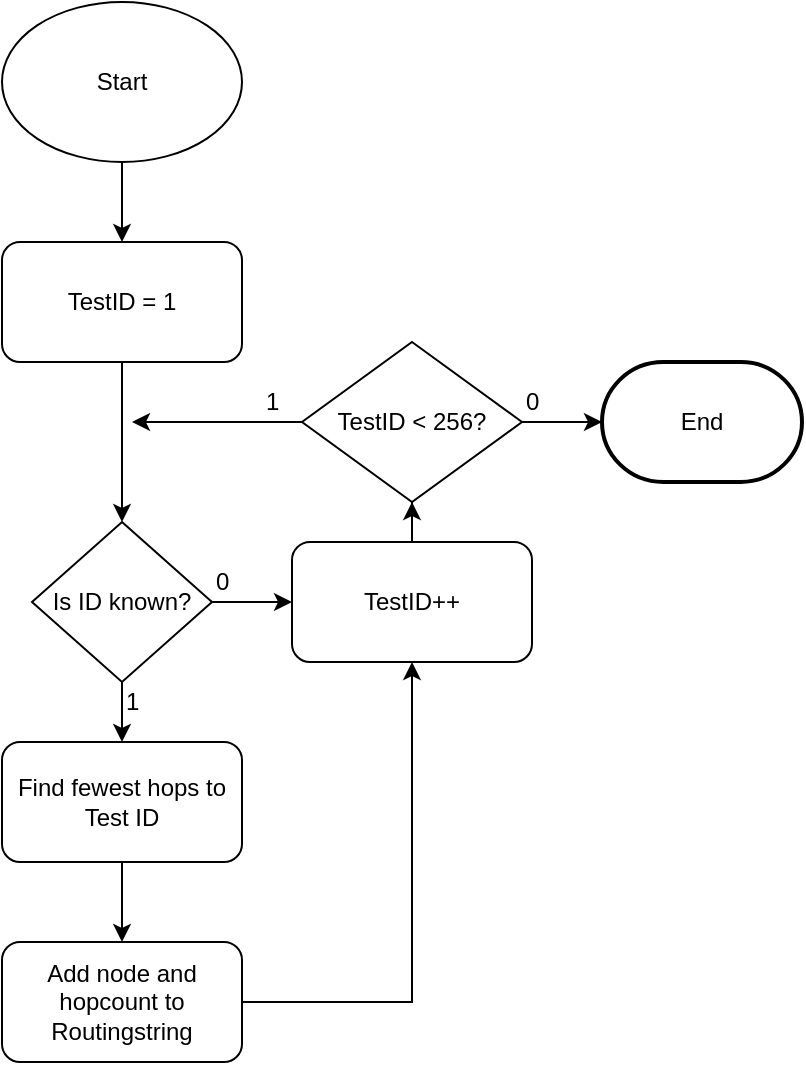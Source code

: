 <mxfile version="12.1.0" type="device" pages="1"><diagram id="Qqbso0LaVIgLiElVRIn7" name="Page-1"><mxGraphModel dx="446" dy="805" grid="1" gridSize="10" guides="1" tooltips="1" connect="1" arrows="1" fold="1" page="1" pageScale="1" pageWidth="850" pageHeight="1100" math="0" shadow="0"><root><mxCell id="0"/><mxCell id="1" parent="0"/><mxCell id="a-cDLQlSw5WAjQPPlAYD-20" value="" style="edgeStyle=orthogonalEdgeStyle;rounded=0;orthogonalLoop=1;jettySize=auto;html=1;" edge="1" parent="1" source="a-cDLQlSw5WAjQPPlAYD-1" target="a-cDLQlSw5WAjQPPlAYD-2"><mxGeometry relative="1" as="geometry"/></mxCell><mxCell id="a-cDLQlSw5WAjQPPlAYD-1" value="Start" style="ellipse;whiteSpace=wrap;html=1;" vertex="1" parent="1"><mxGeometry x="365" y="30" width="120" height="80" as="geometry"/></mxCell><mxCell id="a-cDLQlSw5WAjQPPlAYD-23" value="" style="edgeStyle=orthogonalEdgeStyle;rounded=0;orthogonalLoop=1;jettySize=auto;html=1;" edge="1" parent="1" source="a-cDLQlSw5WAjQPPlAYD-2" target="a-cDLQlSw5WAjQPPlAYD-3"><mxGeometry relative="1" as="geometry"/></mxCell><mxCell id="a-cDLQlSw5WAjQPPlAYD-2" value="TestID = 1" style="rounded=1;whiteSpace=wrap;html=1;" vertex="1" parent="1"><mxGeometry x="365" y="150" width="120" height="60" as="geometry"/></mxCell><mxCell id="a-cDLQlSw5WAjQPPlAYD-12" value="" style="edgeStyle=orthogonalEdgeStyle;rounded=0;orthogonalLoop=1;jettySize=auto;html=1;" edge="1" parent="1" source="a-cDLQlSw5WAjQPPlAYD-3" target="a-cDLQlSw5WAjQPPlAYD-4"><mxGeometry relative="1" as="geometry"/></mxCell><mxCell id="a-cDLQlSw5WAjQPPlAYD-26" value="" style="edgeStyle=orthogonalEdgeStyle;rounded=0;orthogonalLoop=1;jettySize=auto;html=1;" edge="1" parent="1" source="a-cDLQlSw5WAjQPPlAYD-3" target="a-cDLQlSw5WAjQPPlAYD-8"><mxGeometry relative="1" as="geometry"/></mxCell><mxCell id="a-cDLQlSw5WAjQPPlAYD-3" value="Is ID known?" style="rhombus;whiteSpace=wrap;html=1;" vertex="1" parent="1"><mxGeometry x="380" y="290" width="90" height="80" as="geometry"/></mxCell><mxCell id="a-cDLQlSw5WAjQPPlAYD-7" value="" style="edgeStyle=orthogonalEdgeStyle;rounded=0;orthogonalLoop=1;jettySize=auto;html=1;" edge="1" parent="1" source="a-cDLQlSw5WAjQPPlAYD-4" target="a-cDLQlSw5WAjQPPlAYD-6"><mxGeometry relative="1" as="geometry"/></mxCell><mxCell id="a-cDLQlSw5WAjQPPlAYD-4" value="Find fewest hops to Test ID" style="rounded=1;whiteSpace=wrap;html=1;" vertex="1" parent="1"><mxGeometry x="365" y="400" width="120" height="60" as="geometry"/></mxCell><mxCell id="a-cDLQlSw5WAjQPPlAYD-9" value="" style="edgeStyle=orthogonalEdgeStyle;rounded=0;orthogonalLoop=1;jettySize=auto;html=1;" edge="1" parent="1" source="a-cDLQlSw5WAjQPPlAYD-6" target="a-cDLQlSw5WAjQPPlAYD-8"><mxGeometry relative="1" as="geometry"/></mxCell><mxCell id="a-cDLQlSw5WAjQPPlAYD-6" value="Add node and hopcount to Routingstring" style="rounded=1;whiteSpace=wrap;html=1;" vertex="1" parent="1"><mxGeometry x="365" y="500" width="120" height="60" as="geometry"/></mxCell><mxCell id="a-cDLQlSw5WAjQPPlAYD-17" value="" style="edgeStyle=orthogonalEdgeStyle;rounded=0;orthogonalLoop=1;jettySize=auto;html=1;" edge="1" parent="1" source="a-cDLQlSw5WAjQPPlAYD-8" target="a-cDLQlSw5WAjQPPlAYD-15"><mxGeometry relative="1" as="geometry"/></mxCell><mxCell id="a-cDLQlSw5WAjQPPlAYD-8" value="TestID++" style="rounded=1;whiteSpace=wrap;html=1;" vertex="1" parent="1"><mxGeometry x="510" y="300" width="120" height="60" as="geometry"/></mxCell><mxCell id="a-cDLQlSw5WAjQPPlAYD-24" style="edgeStyle=orthogonalEdgeStyle;rounded=0;orthogonalLoop=1;jettySize=auto;html=1;exitX=0;exitY=0.5;exitDx=0;exitDy=0;" edge="1" parent="1" source="a-cDLQlSw5WAjQPPlAYD-15"><mxGeometry relative="1" as="geometry"><mxPoint x="430" y="240" as="targetPoint"/></mxGeometry></mxCell><mxCell id="a-cDLQlSw5WAjQPPlAYD-25" value="" style="edgeStyle=orthogonalEdgeStyle;rounded=0;orthogonalLoop=1;jettySize=auto;html=1;" edge="1" parent="1" source="a-cDLQlSw5WAjQPPlAYD-15" target="a-cDLQlSw5WAjQPPlAYD-18"><mxGeometry relative="1" as="geometry"/></mxCell><mxCell id="a-cDLQlSw5WAjQPPlAYD-15" value="TestID &amp;lt; 256?" style="rhombus;whiteSpace=wrap;html=1;" vertex="1" parent="1"><mxGeometry x="515" y="200" width="110" height="80" as="geometry"/></mxCell><mxCell id="a-cDLQlSw5WAjQPPlAYD-18" value="End" style="strokeWidth=2;html=1;shape=mxgraph.flowchart.terminator;whiteSpace=wrap;" vertex="1" parent="1"><mxGeometry x="665" y="210" width="100" height="60" as="geometry"/></mxCell><mxCell id="a-cDLQlSw5WAjQPPlAYD-22" value="1" style="text;html=1;resizable=0;points=[];autosize=1;align=left;verticalAlign=top;spacingTop=-4;" vertex="1" parent="1"><mxGeometry x="425" y="370" width="20" height="20" as="geometry"/></mxCell><mxCell id="a-cDLQlSw5WAjQPPlAYD-27" value="1" style="text;html=1;resizable=0;points=[];autosize=1;align=left;verticalAlign=top;spacingTop=-4;" vertex="1" parent="1"><mxGeometry x="495" y="220" width="20" height="20" as="geometry"/></mxCell><mxCell id="a-cDLQlSw5WAjQPPlAYD-28" value="0" style="text;html=1;resizable=0;points=[];autosize=1;align=left;verticalAlign=top;spacingTop=-4;" vertex="1" parent="1"><mxGeometry x="470" y="310" width="20" height="20" as="geometry"/></mxCell><mxCell id="a-cDLQlSw5WAjQPPlAYD-29" value="0" style="text;html=1;resizable=0;points=[];autosize=1;align=left;verticalAlign=top;spacingTop=-4;" vertex="1" parent="1"><mxGeometry x="625" y="220" width="20" height="20" as="geometry"/></mxCell></root></mxGraphModel></diagram></mxfile>